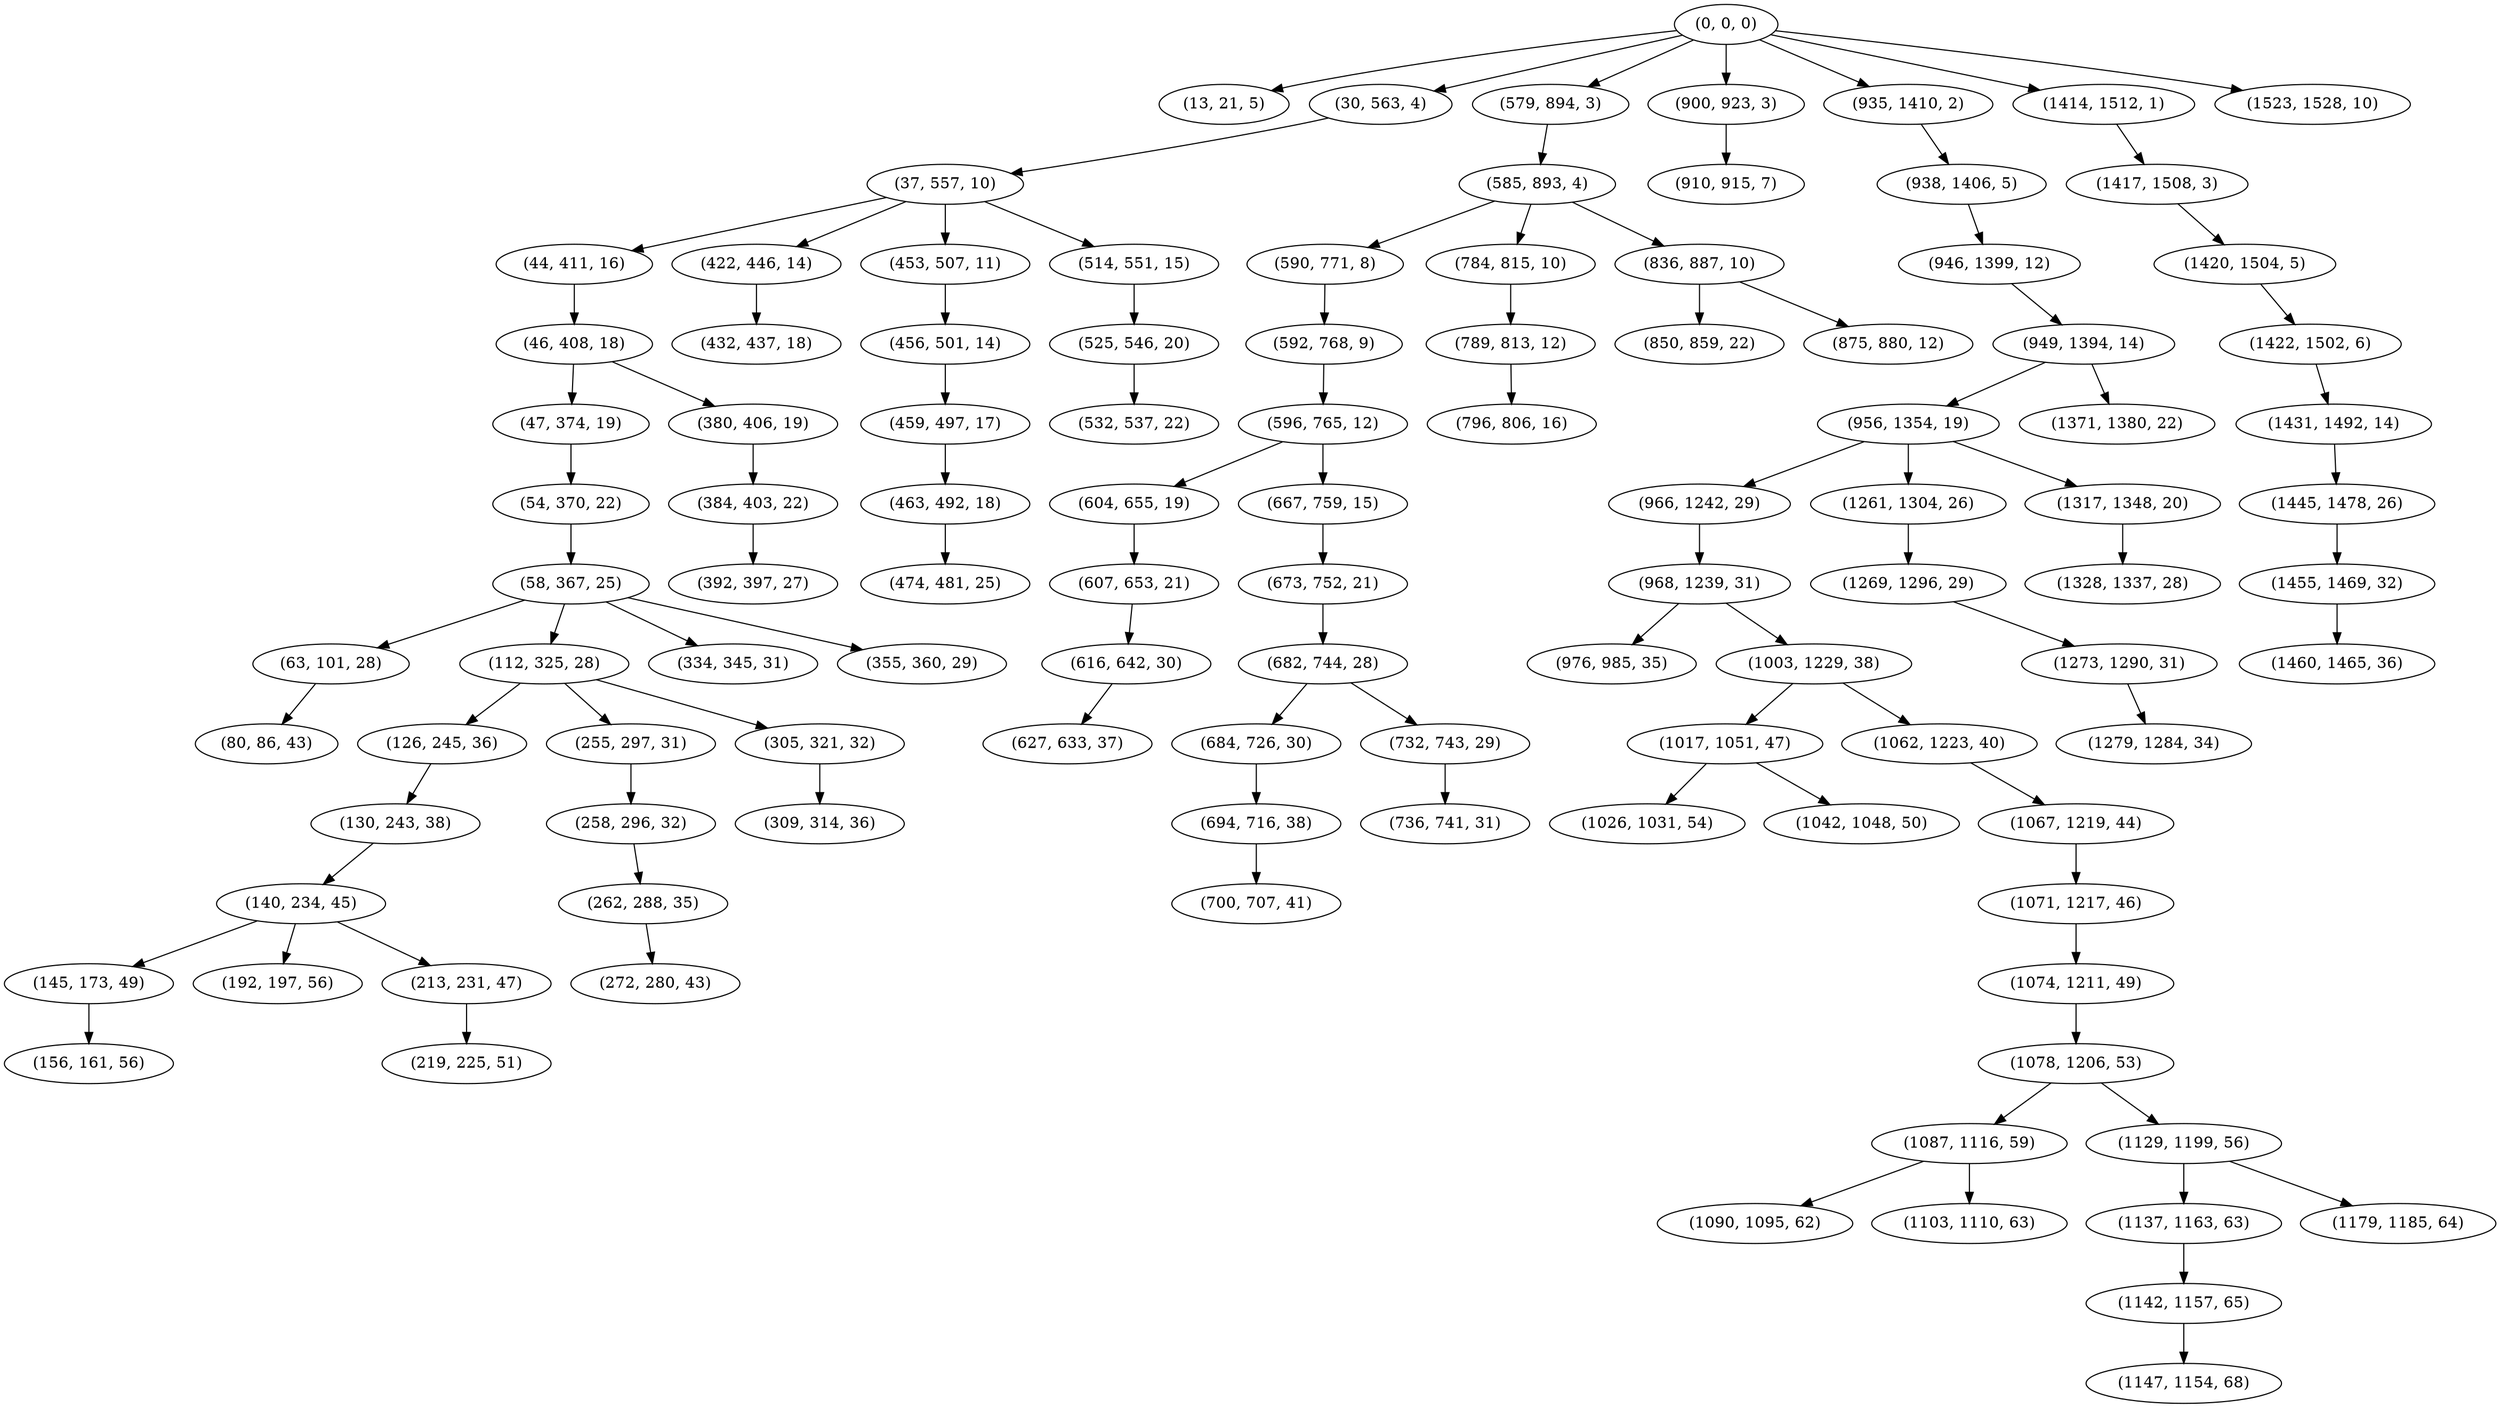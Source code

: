 digraph tree {
    "(0, 0, 0)";
    "(13, 21, 5)";
    "(30, 563, 4)";
    "(37, 557, 10)";
    "(44, 411, 16)";
    "(46, 408, 18)";
    "(47, 374, 19)";
    "(54, 370, 22)";
    "(58, 367, 25)";
    "(63, 101, 28)";
    "(80, 86, 43)";
    "(112, 325, 28)";
    "(126, 245, 36)";
    "(130, 243, 38)";
    "(140, 234, 45)";
    "(145, 173, 49)";
    "(156, 161, 56)";
    "(192, 197, 56)";
    "(213, 231, 47)";
    "(219, 225, 51)";
    "(255, 297, 31)";
    "(258, 296, 32)";
    "(262, 288, 35)";
    "(272, 280, 43)";
    "(305, 321, 32)";
    "(309, 314, 36)";
    "(334, 345, 31)";
    "(355, 360, 29)";
    "(380, 406, 19)";
    "(384, 403, 22)";
    "(392, 397, 27)";
    "(422, 446, 14)";
    "(432, 437, 18)";
    "(453, 507, 11)";
    "(456, 501, 14)";
    "(459, 497, 17)";
    "(463, 492, 18)";
    "(474, 481, 25)";
    "(514, 551, 15)";
    "(525, 546, 20)";
    "(532, 537, 22)";
    "(579, 894, 3)";
    "(585, 893, 4)";
    "(590, 771, 8)";
    "(592, 768, 9)";
    "(596, 765, 12)";
    "(604, 655, 19)";
    "(607, 653, 21)";
    "(616, 642, 30)";
    "(627, 633, 37)";
    "(667, 759, 15)";
    "(673, 752, 21)";
    "(682, 744, 28)";
    "(684, 726, 30)";
    "(694, 716, 38)";
    "(700, 707, 41)";
    "(732, 743, 29)";
    "(736, 741, 31)";
    "(784, 815, 10)";
    "(789, 813, 12)";
    "(796, 806, 16)";
    "(836, 887, 10)";
    "(850, 859, 22)";
    "(875, 880, 12)";
    "(900, 923, 3)";
    "(910, 915, 7)";
    "(935, 1410, 2)";
    "(938, 1406, 5)";
    "(946, 1399, 12)";
    "(949, 1394, 14)";
    "(956, 1354, 19)";
    "(966, 1242, 29)";
    "(968, 1239, 31)";
    "(976, 985, 35)";
    "(1003, 1229, 38)";
    "(1017, 1051, 47)";
    "(1026, 1031, 54)";
    "(1042, 1048, 50)";
    "(1062, 1223, 40)";
    "(1067, 1219, 44)";
    "(1071, 1217, 46)";
    "(1074, 1211, 49)";
    "(1078, 1206, 53)";
    "(1087, 1116, 59)";
    "(1090, 1095, 62)";
    "(1103, 1110, 63)";
    "(1129, 1199, 56)";
    "(1137, 1163, 63)";
    "(1142, 1157, 65)";
    "(1147, 1154, 68)";
    "(1179, 1185, 64)";
    "(1261, 1304, 26)";
    "(1269, 1296, 29)";
    "(1273, 1290, 31)";
    "(1279, 1284, 34)";
    "(1317, 1348, 20)";
    "(1328, 1337, 28)";
    "(1371, 1380, 22)";
    "(1414, 1512, 1)";
    "(1417, 1508, 3)";
    "(1420, 1504, 5)";
    "(1422, 1502, 6)";
    "(1431, 1492, 14)";
    "(1445, 1478, 26)";
    "(1455, 1469, 32)";
    "(1460, 1465, 36)";
    "(1523, 1528, 10)";
    "(0, 0, 0)" -> "(13, 21, 5)";
    "(0, 0, 0)" -> "(30, 563, 4)";
    "(0, 0, 0)" -> "(579, 894, 3)";
    "(0, 0, 0)" -> "(900, 923, 3)";
    "(0, 0, 0)" -> "(935, 1410, 2)";
    "(0, 0, 0)" -> "(1414, 1512, 1)";
    "(0, 0, 0)" -> "(1523, 1528, 10)";
    "(30, 563, 4)" -> "(37, 557, 10)";
    "(37, 557, 10)" -> "(44, 411, 16)";
    "(37, 557, 10)" -> "(422, 446, 14)";
    "(37, 557, 10)" -> "(453, 507, 11)";
    "(37, 557, 10)" -> "(514, 551, 15)";
    "(44, 411, 16)" -> "(46, 408, 18)";
    "(46, 408, 18)" -> "(47, 374, 19)";
    "(46, 408, 18)" -> "(380, 406, 19)";
    "(47, 374, 19)" -> "(54, 370, 22)";
    "(54, 370, 22)" -> "(58, 367, 25)";
    "(58, 367, 25)" -> "(63, 101, 28)";
    "(58, 367, 25)" -> "(112, 325, 28)";
    "(58, 367, 25)" -> "(334, 345, 31)";
    "(58, 367, 25)" -> "(355, 360, 29)";
    "(63, 101, 28)" -> "(80, 86, 43)";
    "(112, 325, 28)" -> "(126, 245, 36)";
    "(112, 325, 28)" -> "(255, 297, 31)";
    "(112, 325, 28)" -> "(305, 321, 32)";
    "(126, 245, 36)" -> "(130, 243, 38)";
    "(130, 243, 38)" -> "(140, 234, 45)";
    "(140, 234, 45)" -> "(145, 173, 49)";
    "(140, 234, 45)" -> "(192, 197, 56)";
    "(140, 234, 45)" -> "(213, 231, 47)";
    "(145, 173, 49)" -> "(156, 161, 56)";
    "(213, 231, 47)" -> "(219, 225, 51)";
    "(255, 297, 31)" -> "(258, 296, 32)";
    "(258, 296, 32)" -> "(262, 288, 35)";
    "(262, 288, 35)" -> "(272, 280, 43)";
    "(305, 321, 32)" -> "(309, 314, 36)";
    "(380, 406, 19)" -> "(384, 403, 22)";
    "(384, 403, 22)" -> "(392, 397, 27)";
    "(422, 446, 14)" -> "(432, 437, 18)";
    "(453, 507, 11)" -> "(456, 501, 14)";
    "(456, 501, 14)" -> "(459, 497, 17)";
    "(459, 497, 17)" -> "(463, 492, 18)";
    "(463, 492, 18)" -> "(474, 481, 25)";
    "(514, 551, 15)" -> "(525, 546, 20)";
    "(525, 546, 20)" -> "(532, 537, 22)";
    "(579, 894, 3)" -> "(585, 893, 4)";
    "(585, 893, 4)" -> "(590, 771, 8)";
    "(585, 893, 4)" -> "(784, 815, 10)";
    "(585, 893, 4)" -> "(836, 887, 10)";
    "(590, 771, 8)" -> "(592, 768, 9)";
    "(592, 768, 9)" -> "(596, 765, 12)";
    "(596, 765, 12)" -> "(604, 655, 19)";
    "(596, 765, 12)" -> "(667, 759, 15)";
    "(604, 655, 19)" -> "(607, 653, 21)";
    "(607, 653, 21)" -> "(616, 642, 30)";
    "(616, 642, 30)" -> "(627, 633, 37)";
    "(667, 759, 15)" -> "(673, 752, 21)";
    "(673, 752, 21)" -> "(682, 744, 28)";
    "(682, 744, 28)" -> "(684, 726, 30)";
    "(682, 744, 28)" -> "(732, 743, 29)";
    "(684, 726, 30)" -> "(694, 716, 38)";
    "(694, 716, 38)" -> "(700, 707, 41)";
    "(732, 743, 29)" -> "(736, 741, 31)";
    "(784, 815, 10)" -> "(789, 813, 12)";
    "(789, 813, 12)" -> "(796, 806, 16)";
    "(836, 887, 10)" -> "(850, 859, 22)";
    "(836, 887, 10)" -> "(875, 880, 12)";
    "(900, 923, 3)" -> "(910, 915, 7)";
    "(935, 1410, 2)" -> "(938, 1406, 5)";
    "(938, 1406, 5)" -> "(946, 1399, 12)";
    "(946, 1399, 12)" -> "(949, 1394, 14)";
    "(949, 1394, 14)" -> "(956, 1354, 19)";
    "(949, 1394, 14)" -> "(1371, 1380, 22)";
    "(956, 1354, 19)" -> "(966, 1242, 29)";
    "(956, 1354, 19)" -> "(1261, 1304, 26)";
    "(956, 1354, 19)" -> "(1317, 1348, 20)";
    "(966, 1242, 29)" -> "(968, 1239, 31)";
    "(968, 1239, 31)" -> "(976, 985, 35)";
    "(968, 1239, 31)" -> "(1003, 1229, 38)";
    "(1003, 1229, 38)" -> "(1017, 1051, 47)";
    "(1003, 1229, 38)" -> "(1062, 1223, 40)";
    "(1017, 1051, 47)" -> "(1026, 1031, 54)";
    "(1017, 1051, 47)" -> "(1042, 1048, 50)";
    "(1062, 1223, 40)" -> "(1067, 1219, 44)";
    "(1067, 1219, 44)" -> "(1071, 1217, 46)";
    "(1071, 1217, 46)" -> "(1074, 1211, 49)";
    "(1074, 1211, 49)" -> "(1078, 1206, 53)";
    "(1078, 1206, 53)" -> "(1087, 1116, 59)";
    "(1078, 1206, 53)" -> "(1129, 1199, 56)";
    "(1087, 1116, 59)" -> "(1090, 1095, 62)";
    "(1087, 1116, 59)" -> "(1103, 1110, 63)";
    "(1129, 1199, 56)" -> "(1137, 1163, 63)";
    "(1129, 1199, 56)" -> "(1179, 1185, 64)";
    "(1137, 1163, 63)" -> "(1142, 1157, 65)";
    "(1142, 1157, 65)" -> "(1147, 1154, 68)";
    "(1261, 1304, 26)" -> "(1269, 1296, 29)";
    "(1269, 1296, 29)" -> "(1273, 1290, 31)";
    "(1273, 1290, 31)" -> "(1279, 1284, 34)";
    "(1317, 1348, 20)" -> "(1328, 1337, 28)";
    "(1414, 1512, 1)" -> "(1417, 1508, 3)";
    "(1417, 1508, 3)" -> "(1420, 1504, 5)";
    "(1420, 1504, 5)" -> "(1422, 1502, 6)";
    "(1422, 1502, 6)" -> "(1431, 1492, 14)";
    "(1431, 1492, 14)" -> "(1445, 1478, 26)";
    "(1445, 1478, 26)" -> "(1455, 1469, 32)";
    "(1455, 1469, 32)" -> "(1460, 1465, 36)";
}
